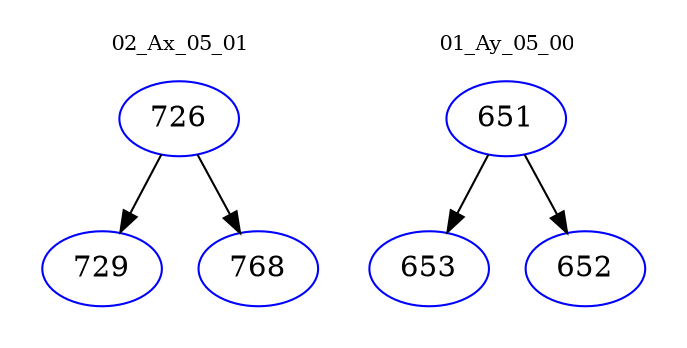 digraph{
subgraph cluster_0 {
color = white
label = "02_Ax_05_01";
fontsize=10;
T0_726 [label="726", color="blue"]
T0_726 -> T0_729 [color="black"]
T0_729 [label="729", color="blue"]
T0_726 -> T0_768 [color="black"]
T0_768 [label="768", color="blue"]
}
subgraph cluster_1 {
color = white
label = "01_Ay_05_00";
fontsize=10;
T1_651 [label="651", color="blue"]
T1_651 -> T1_653 [color="black"]
T1_653 [label="653", color="blue"]
T1_651 -> T1_652 [color="black"]
T1_652 [label="652", color="blue"]
}
}
